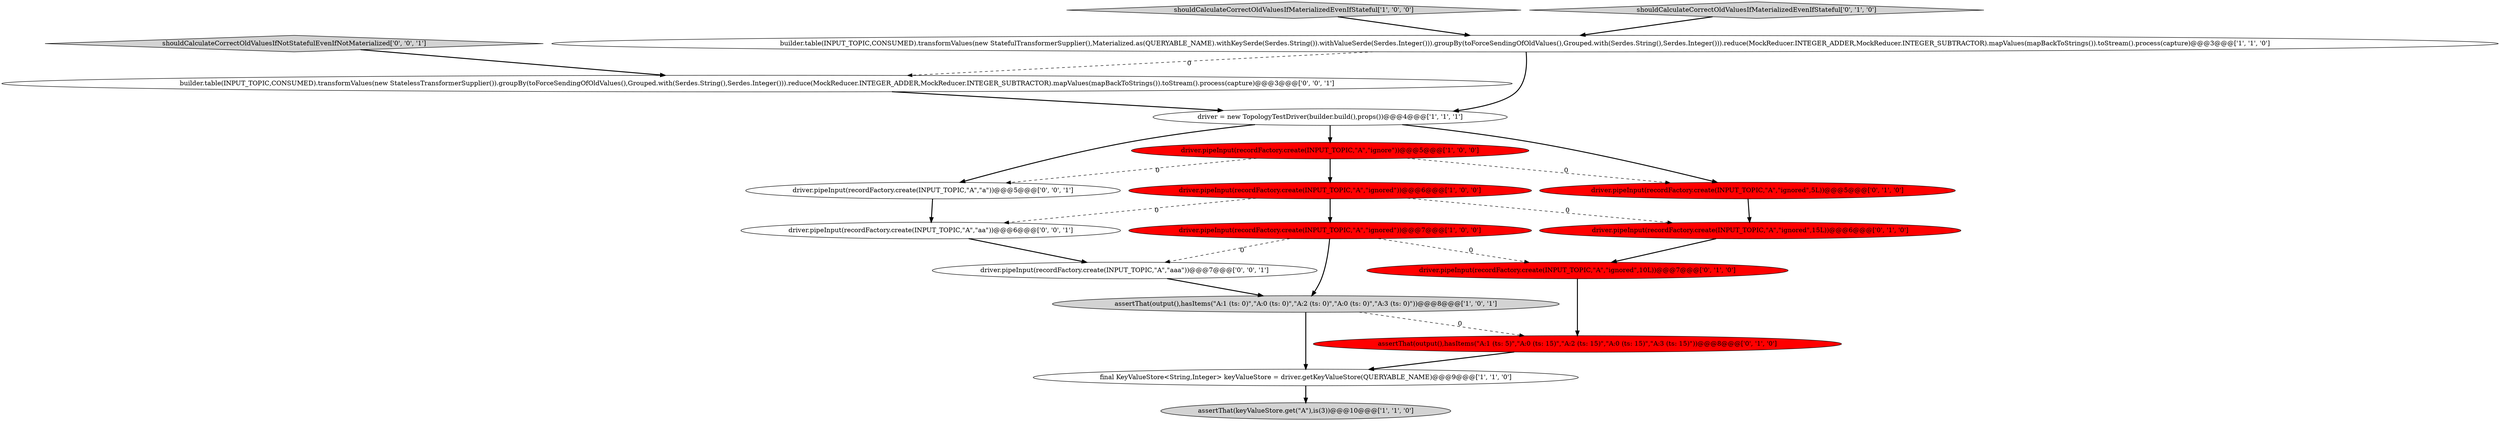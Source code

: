 digraph {
3 [style = filled, label = "driver.pipeInput(recordFactory.create(INPUT_TOPIC,\"A\",\"ignored\"))@@@6@@@['1', '0', '0']", fillcolor = red, shape = ellipse image = "AAA1AAABBB1BBB"];
15 [style = filled, label = "driver.pipeInput(recordFactory.create(INPUT_TOPIC,\"A\",\"a\"))@@@5@@@['0', '0', '1']", fillcolor = white, shape = ellipse image = "AAA0AAABBB3BBB"];
18 [style = filled, label = "shouldCalculateCorrectOldValuesIfNotStatefulEvenIfNotMaterialized['0', '0', '1']", fillcolor = lightgray, shape = diamond image = "AAA0AAABBB3BBB"];
4 [style = filled, label = "final KeyValueStore<String,Integer> keyValueStore = driver.getKeyValueStore(QUERYABLE_NAME)@@@9@@@['1', '1', '0']", fillcolor = white, shape = ellipse image = "AAA0AAABBB1BBB"];
5 [style = filled, label = "driver.pipeInput(recordFactory.create(INPUT_TOPIC,\"A\",\"ignored\"))@@@7@@@['1', '0', '0']", fillcolor = red, shape = ellipse image = "AAA1AAABBB1BBB"];
2 [style = filled, label = "driver.pipeInput(recordFactory.create(INPUT_TOPIC,\"A\",\"ignore\"))@@@5@@@['1', '0', '0']", fillcolor = red, shape = ellipse image = "AAA1AAABBB1BBB"];
6 [style = filled, label = "assertThat(output(),hasItems(\"A:1 (ts: 0)\",\"A:0 (ts: 0)\",\"A:2 (ts: 0)\",\"A:0 (ts: 0)\",\"A:3 (ts: 0)\"))@@@8@@@['1', '0', '1']", fillcolor = lightgray, shape = ellipse image = "AAA0AAABBB1BBB"];
8 [style = filled, label = "builder.table(INPUT_TOPIC,CONSUMED).transformValues(new StatefulTransformerSupplier(),Materialized.as(QUERYABLE_NAME).withKeySerde(Serdes.String()).withValueSerde(Serdes.Integer())).groupBy(toForceSendingOfOldValues(),Grouped.with(Serdes.String(),Serdes.Integer())).reduce(MockReducer.INTEGER_ADDER,MockReducer.INTEGER_SUBTRACTOR).mapValues(mapBackToStrings()).toStream().process(capture)@@@3@@@['1', '1', '0']", fillcolor = white, shape = ellipse image = "AAA0AAABBB1BBB"];
11 [style = filled, label = "driver.pipeInput(recordFactory.create(INPUT_TOPIC,\"A\",\"ignored\",15L))@@@6@@@['0', '1', '0']", fillcolor = red, shape = ellipse image = "AAA1AAABBB2BBB"];
7 [style = filled, label = "shouldCalculateCorrectOldValuesIfMaterializedEvenIfStateful['1', '0', '0']", fillcolor = lightgray, shape = diamond image = "AAA0AAABBB1BBB"];
10 [style = filled, label = "shouldCalculateCorrectOldValuesIfMaterializedEvenIfStateful['0', '1', '0']", fillcolor = lightgray, shape = diamond image = "AAA0AAABBB2BBB"];
14 [style = filled, label = "builder.table(INPUT_TOPIC,CONSUMED).transformValues(new StatelessTransformerSupplier()).groupBy(toForceSendingOfOldValues(),Grouped.with(Serdes.String(),Serdes.Integer())).reduce(MockReducer.INTEGER_ADDER,MockReducer.INTEGER_SUBTRACTOR).mapValues(mapBackToStrings()).toStream().process(capture)@@@3@@@['0', '0', '1']", fillcolor = white, shape = ellipse image = "AAA0AAABBB3BBB"];
16 [style = filled, label = "driver.pipeInput(recordFactory.create(INPUT_TOPIC,\"A\",\"aa\"))@@@6@@@['0', '0', '1']", fillcolor = white, shape = ellipse image = "AAA0AAABBB3BBB"];
9 [style = filled, label = "driver.pipeInput(recordFactory.create(INPUT_TOPIC,\"A\",\"ignored\",5L))@@@5@@@['0', '1', '0']", fillcolor = red, shape = ellipse image = "AAA1AAABBB2BBB"];
17 [style = filled, label = "driver.pipeInput(recordFactory.create(INPUT_TOPIC,\"A\",\"aaa\"))@@@7@@@['0', '0', '1']", fillcolor = white, shape = ellipse image = "AAA0AAABBB3BBB"];
1 [style = filled, label = "assertThat(keyValueStore.get(\"A\"),is(3))@@@10@@@['1', '1', '0']", fillcolor = lightgray, shape = ellipse image = "AAA0AAABBB1BBB"];
12 [style = filled, label = "driver.pipeInput(recordFactory.create(INPUT_TOPIC,\"A\",\"ignored\",10L))@@@7@@@['0', '1', '0']", fillcolor = red, shape = ellipse image = "AAA1AAABBB2BBB"];
13 [style = filled, label = "assertThat(output(),hasItems(\"A:1 (ts: 5)\",\"A:0 (ts: 15)\",\"A:2 (ts: 15)\",\"A:0 (ts: 15)\",\"A:3 (ts: 15)\"))@@@8@@@['0', '1', '0']", fillcolor = red, shape = ellipse image = "AAA1AAABBB2BBB"];
0 [style = filled, label = "driver = new TopologyTestDriver(builder.build(),props())@@@4@@@['1', '1', '1']", fillcolor = white, shape = ellipse image = "AAA0AAABBB1BBB"];
0->9 [style = bold, label=""];
5->12 [style = dashed, label="0"];
9->11 [style = bold, label=""];
17->6 [style = bold, label=""];
2->3 [style = bold, label=""];
0->2 [style = bold, label=""];
3->16 [style = dashed, label="0"];
11->12 [style = bold, label=""];
16->17 [style = bold, label=""];
8->14 [style = dashed, label="0"];
7->8 [style = bold, label=""];
15->16 [style = bold, label=""];
0->15 [style = bold, label=""];
2->15 [style = dashed, label="0"];
8->0 [style = bold, label=""];
12->13 [style = bold, label=""];
6->4 [style = bold, label=""];
3->5 [style = bold, label=""];
6->13 [style = dashed, label="0"];
5->6 [style = bold, label=""];
10->8 [style = bold, label=""];
14->0 [style = bold, label=""];
5->17 [style = dashed, label="0"];
2->9 [style = dashed, label="0"];
4->1 [style = bold, label=""];
18->14 [style = bold, label=""];
3->11 [style = dashed, label="0"];
13->4 [style = bold, label=""];
}
